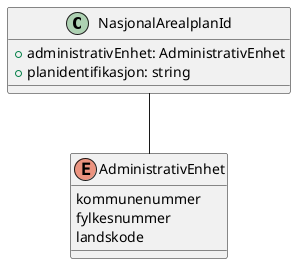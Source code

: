@startuml
class NasjonalArealplanId {
    +administrativEnhet: AdministrativEnhet
    +planidentifikasjon: string
}

NasjonalArealplanId -- AdministrativEnhet

enum AdministrativEnhet {
    kommunenummer
    fylkesnummer
    landskode
}

@enduml